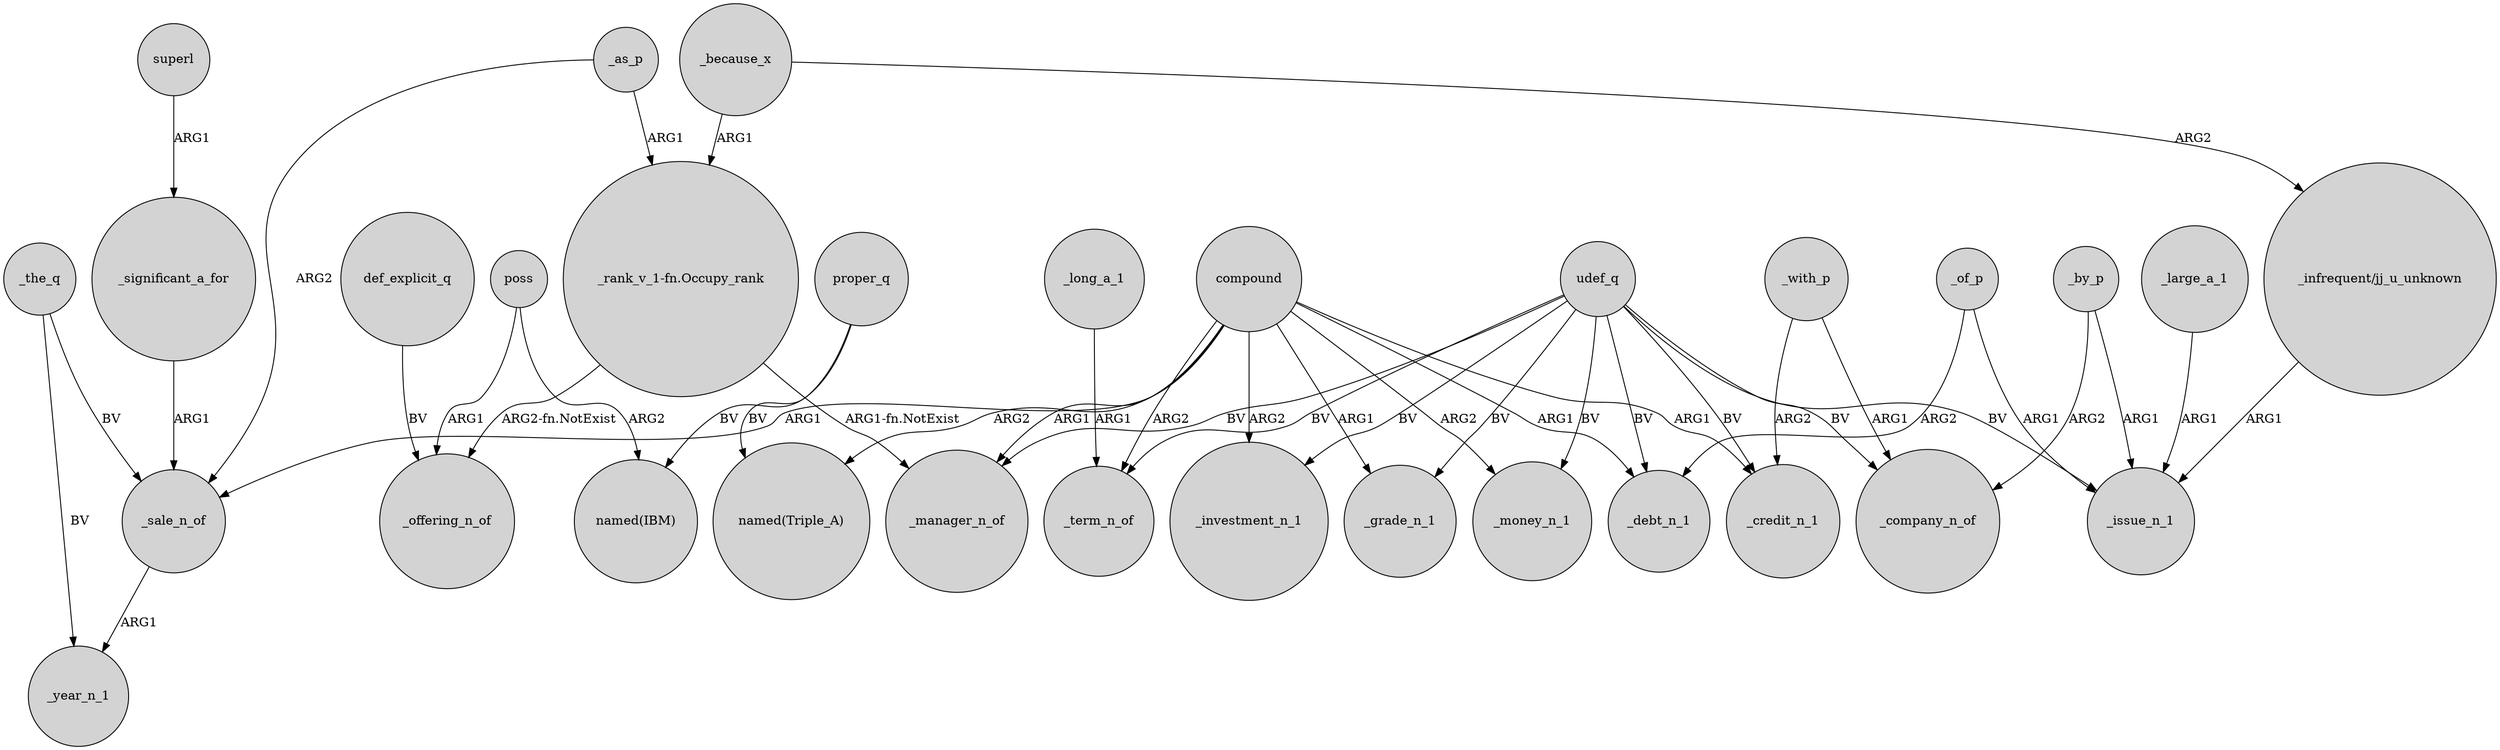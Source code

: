 digraph {
	node [shape=circle style=filled]
	_significant_a_for -> _sale_n_of [label=ARG1]
	udef_q -> _money_n_1 [label=BV]
	udef_q -> _grade_n_1 [label=BV]
	compound -> _manager_n_of [label=ARG1]
	compound -> _debt_n_1 [label=ARG1]
	_because_x -> "_rank_v_1-fn.Occupy_rank" [label=ARG1]
	_large_a_1 -> _issue_n_1 [label=ARG1]
	compound -> _term_n_of [label=ARG2]
	udef_q -> _credit_n_1 [label=BV]
	_because_x -> "_infrequent/jj_u_unknown" [label=ARG2]
	udef_q -> _debt_n_1 [label=BV]
	_with_p -> _company_n_of [label=ARG1]
	_sale_n_of -> _year_n_1 [label=ARG1]
	compound -> _grade_n_1 [label=ARG1]
	"_rank_v_1-fn.Occupy_rank" -> _manager_n_of [label="ARG1-fn.NotExist"]
	_by_p -> _issue_n_1 [label=ARG1]
	compound -> _investment_n_1 [label=ARG2]
	proper_q -> "named(IBM)" [label=BV]
	superl -> _significant_a_for [label=ARG1]
	_as_p -> _sale_n_of [label=ARG2]
	_with_p -> _credit_n_1 [label=ARG2]
	def_explicit_q -> _offering_n_of [label=BV]
	_of_p -> _issue_n_1 [label=ARG1]
	_the_q -> _sale_n_of [label=BV]
	compound -> _money_n_1 [label=ARG2]
	compound -> _credit_n_1 [label=ARG1]
	_of_p -> _debt_n_1 [label=ARG2]
	udef_q -> _term_n_of [label=BV]
	_as_p -> "_rank_v_1-fn.Occupy_rank" [label=ARG1]
	udef_q -> _issue_n_1 [label=BV]
	_by_p -> _company_n_of [label=ARG2]
	_the_q -> _year_n_1 [label=BV]
	udef_q -> _manager_n_of [label=BV]
	poss -> "named(IBM)" [label=ARG2]
	compound -> "named(Triple_A)" [label=ARG2]
	udef_q -> _investment_n_1 [label=BV]
	poss -> _offering_n_of [label=ARG1]
	proper_q -> "named(Triple_A)" [label=BV]
	"_infrequent/jj_u_unknown" -> _issue_n_1 [label=ARG1]
	udef_q -> _company_n_of [label=BV]
	compound -> _sale_n_of [label=ARG1]
	_long_a_1 -> _term_n_of [label=ARG1]
	"_rank_v_1-fn.Occupy_rank" -> _offering_n_of [label="ARG2-fn.NotExist"]
}
